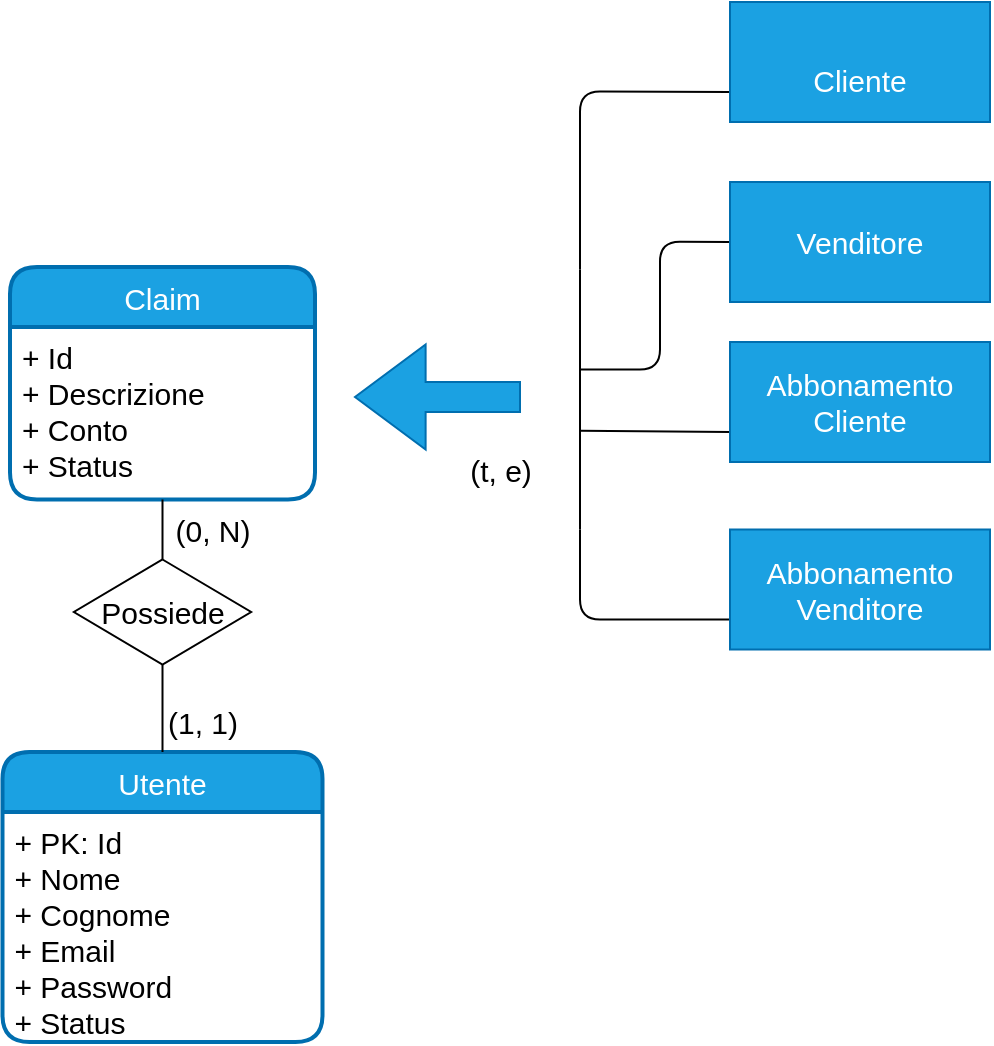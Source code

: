 <mxfile>
    <diagram id="oqlslN1CY2w_c-xrPP6w" name="Page-1">
        <mxGraphModel dx="1002" dy="565" grid="1" gridSize="10" guides="1" tooltips="1" connect="1" arrows="1" fold="1" page="1" pageScale="1" pageWidth="827" pageHeight="1169" math="0" shadow="0">
            <root>
                <mxCell id="0"/>
                <mxCell id="1" parent="0"/>
                <mxCell id="10" value="Utente" style="swimlane;childLayout=stackLayout;horizontal=1;startSize=30;horizontalStack=0;rounded=1;fontSize=15;fontStyle=0;strokeWidth=2;resizeParent=0;resizeLast=1;shadow=0;dashed=0;align=center;fillColor=#1ba1e2;fontColor=#ffffff;strokeColor=#006EAF;" parent="1" vertex="1">
                    <mxGeometry x="214.25" y="455" width="160" height="145" as="geometry"/>
                </mxCell>
                <mxCell id="11" value="+ PK: Id&#10;+ Nome&#10;+ Cognome&#10;+ Email&#10;+ Password&#10;+ Status" style="align=left;strokeColor=none;fillColor=none;spacingLeft=4;fontSize=15;verticalAlign=top;resizable=0;rotatable=0;part=1;" parent="10" vertex="1">
                    <mxGeometry y="30" width="160" height="115" as="geometry"/>
                </mxCell>
                <mxCell id="18" style="edgeStyle=none;html=1;exitX=0.5;exitY=1;exitDx=0;exitDy=0;entryX=0.5;entryY=0;entryDx=0;entryDy=0;endArrow=none;endFill=0;fontSize=15;" parent="1" source="19" target="10" edge="1">
                    <mxGeometry relative="1" as="geometry">
                        <mxPoint x="388.93" y="379.35" as="targetPoint"/>
                    </mxGeometry>
                </mxCell>
                <mxCell id="19" value="Possiede" style="shape=rhombus;perimeter=rhombusPerimeter;whiteSpace=wrap;html=1;align=center;fontSize=15;" parent="1" vertex="1">
                    <mxGeometry x="249.94" y="358.75" width="88.63" height="52.5" as="geometry"/>
                </mxCell>
                <mxCell id="21" value="Claim" style="swimlane;childLayout=stackLayout;horizontal=1;startSize=30;horizontalStack=0;rounded=1;fontSize=15;fontStyle=0;strokeWidth=2;resizeParent=0;resizeLast=1;shadow=0;dashed=0;align=center;fillColor=#1ba1e2;fontColor=#ffffff;strokeColor=#006EAF;" parent="1" vertex="1">
                    <mxGeometry x="218" y="212.5" width="152.5" height="116.25" as="geometry"/>
                </mxCell>
                <mxCell id="22" value="+ Id&#10;+ Descrizione&#10;+ Conto&#10;+ Status" style="align=left;strokeColor=none;fillColor=none;spacingLeft=4;fontSize=15;verticalAlign=top;resizable=0;rotatable=0;part=1;" parent="21" vertex="1">
                    <mxGeometry y="30" width="152.5" height="86.25" as="geometry"/>
                </mxCell>
                <mxCell id="23" style="edgeStyle=none;html=1;exitX=0.5;exitY=0;exitDx=0;exitDy=0;entryX=0.5;entryY=1;entryDx=0;entryDy=0;endArrow=none;endFill=0;fontSize=15;" parent="1" source="19" target="22" edge="1">
                    <mxGeometry relative="1" as="geometry"/>
                </mxCell>
                <mxCell id="30" value="(1, 1)" style="text;html=1;align=center;verticalAlign=middle;resizable=0;points=[];autosize=1;strokeColor=none;fillColor=none;fontSize=15;" parent="1" vertex="1">
                    <mxGeometry x="284.25" y="425" width="60" height="30" as="geometry"/>
                </mxCell>
                <mxCell id="31" value="(0, N)" style="text;html=1;align=center;verticalAlign=middle;resizable=0;points=[];autosize=1;strokeColor=none;fillColor=none;fontSize=15;" parent="1" vertex="1">
                    <mxGeometry x="289.25" y="328.75" width="60" height="30" as="geometry"/>
                </mxCell>
                <mxCell id="33" style="edgeStyle=none;html=1;exitX=0;exitY=0.75;exitDx=0;exitDy=0;endArrow=none;endFill=0;fontSize=15;" parent="1" source="34" edge="1">
                    <mxGeometry relative="1" as="geometry">
                        <mxPoint x="503" y="294.417" as="targetPoint"/>
                    </mxGeometry>
                </mxCell>
                <mxCell id="34" value="Abbonamento &lt;br style=&quot;font-size: 15px;&quot;&gt;Cliente" style="whiteSpace=wrap;html=1;fillColor=#1ba1e2;fontColor=#ffffff;strokeColor=#006EAF;fontSize=15;" parent="1" vertex="1">
                    <mxGeometry x="578" y="250" width="130" height="60" as="geometry"/>
                </mxCell>
                <mxCell id="35" style="edgeStyle=none;html=1;exitX=0;exitY=0.75;exitDx=0;exitDy=0;endArrow=none;endFill=0;fontSize=15;" parent="1" source="36" edge="1">
                    <mxGeometry relative="1" as="geometry">
                        <mxPoint x="503" y="343.75" as="targetPoint"/>
                        <Array as="points">
                            <mxPoint x="503" y="388.75"/>
                        </Array>
                    </mxGeometry>
                </mxCell>
                <mxCell id="36" value="Abbonamento Venditore" style="whiteSpace=wrap;html=1;fillColor=#1ba1e2;fontColor=#ffffff;strokeColor=#006EAF;fontSize=15;" parent="1" vertex="1">
                    <mxGeometry x="578" y="343.75" width="130" height="60" as="geometry"/>
                </mxCell>
                <mxCell id="37" style="edgeStyle=none;html=1;exitX=0;exitY=0.75;exitDx=0;exitDy=0;endArrow=none;endFill=0;fontSize=15;" parent="1" source="38" edge="1">
                    <mxGeometry relative="1" as="geometry">
                        <mxPoint x="503" y="213.75" as="targetPoint"/>
                        <Array as="points">
                            <mxPoint x="503" y="124.75"/>
                        </Array>
                    </mxGeometry>
                </mxCell>
                <mxCell id="38" value="&lt;br style=&quot;font-size: 15px;&quot;&gt;Cliente" style="whiteSpace=wrap;html=1;fillColor=#1ba1e2;fontColor=#ffffff;strokeColor=#006EAF;fontSize=15;" parent="1" vertex="1">
                    <mxGeometry x="578" y="80" width="130" height="60" as="geometry"/>
                </mxCell>
                <mxCell id="39" style="edgeStyle=none;html=1;exitX=0;exitY=0.5;exitDx=0;exitDy=0;endArrow=none;endFill=0;fontSize=15;" parent="1" source="40" edge="1">
                    <mxGeometry relative="1" as="geometry">
                        <mxPoint x="503" y="263.75" as="targetPoint"/>
                        <Array as="points">
                            <mxPoint x="543" y="199.75"/>
                            <mxPoint x="543" y="263.75"/>
                        </Array>
                    </mxGeometry>
                </mxCell>
                <mxCell id="40" value="Venditore" style="whiteSpace=wrap;html=1;fillColor=#1ba1e2;fontColor=#ffffff;strokeColor=#006EAF;fontSize=15;" parent="1" vertex="1">
                    <mxGeometry x="578" y="170" width="130" height="60" as="geometry"/>
                </mxCell>
                <mxCell id="41" value="" style="shape=singleArrow;whiteSpace=wrap;html=1;direction=west;arrowWidth=0.284;arrowSize=0.428;fillColor=#1ba1e2;fontColor=#ffffff;strokeColor=#006EAF;fontSize=15;" parent="1" vertex="1">
                    <mxGeometry x="390.5" y="251.25" width="82.5" height="52.5" as="geometry"/>
                </mxCell>
                <mxCell id="42" value="" style="endArrow=none;html=1;fontSize=15;" parent="1" edge="1">
                    <mxGeometry width="50" height="50" relative="1" as="geometry">
                        <mxPoint x="503" y="343.75" as="sourcePoint"/>
                        <mxPoint x="503" y="213.75" as="targetPoint"/>
                    </mxGeometry>
                </mxCell>
                <mxCell id="43" value="(t, e)" style="text;html=1;align=center;verticalAlign=middle;resizable=0;points=[];autosize=1;strokeColor=none;fillColor=none;fontSize=15;" parent="1" vertex="1">
                    <mxGeometry x="438" y="298.75" width="50" height="30" as="geometry"/>
                </mxCell>
            </root>
        </mxGraphModel>
    </diagram>
</mxfile>